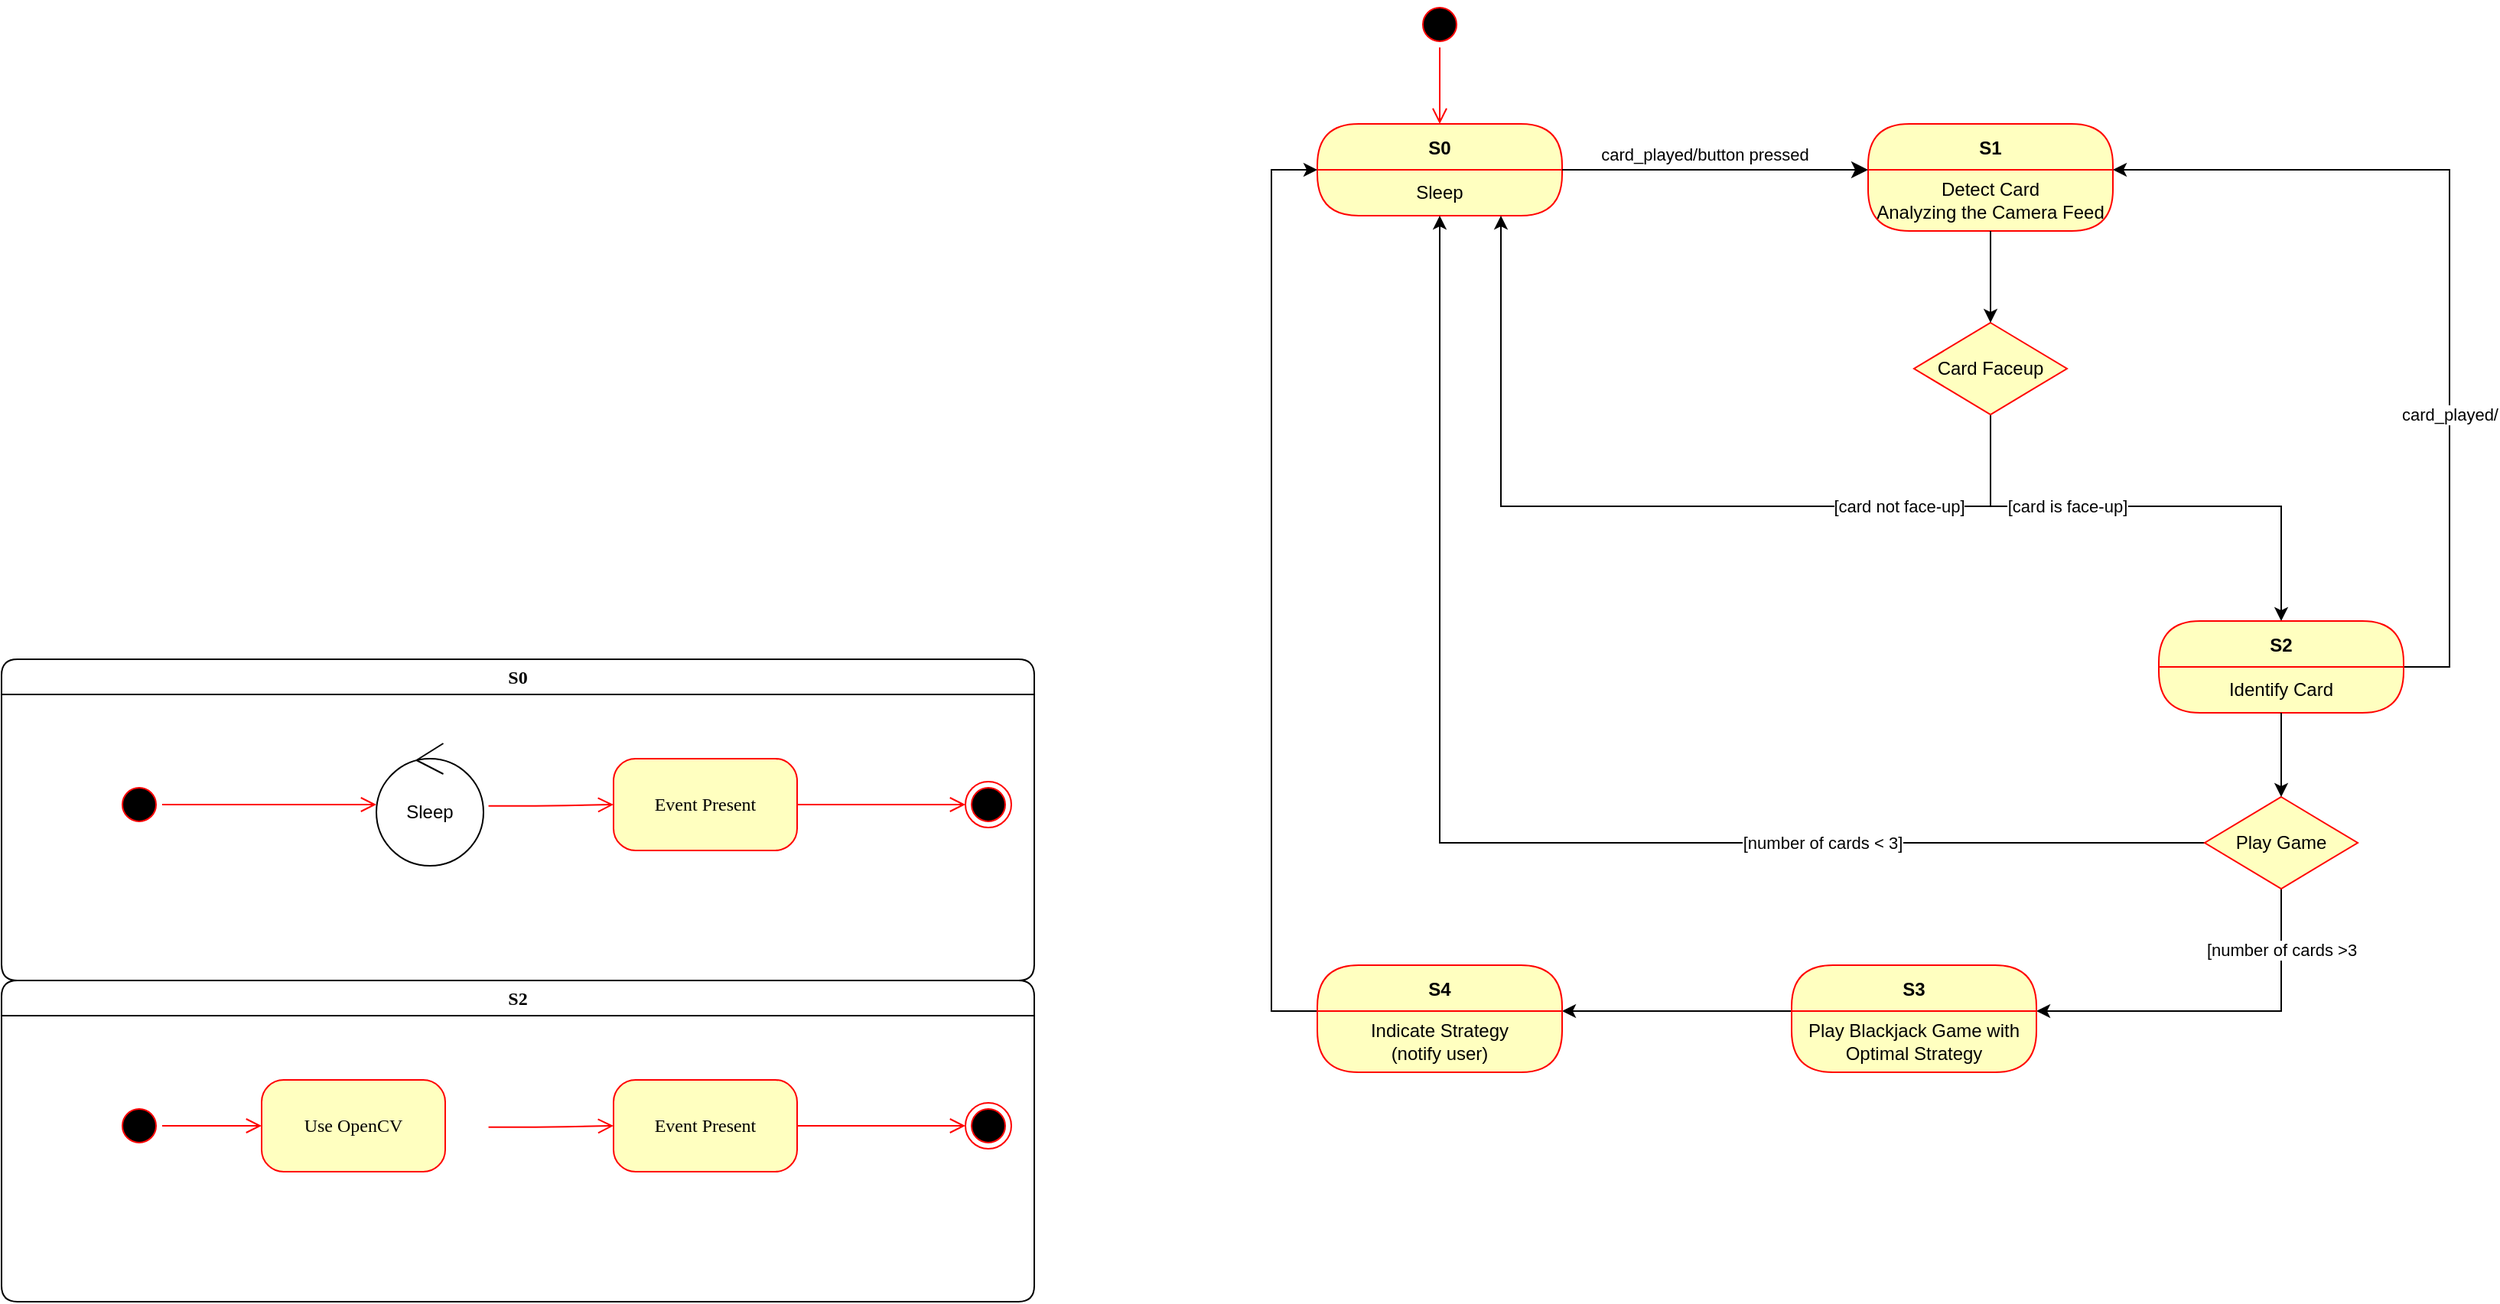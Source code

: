 <mxfile version="20.8.20" type="device"><diagram name="Page-1" id="58cdce13-f638-feb5-8d6f-7d28b1aa9fa0"><mxGraphModel dx="2267" dy="610" grid="1" gridSize="10" guides="1" tooltips="1" connect="1" arrows="1" fold="1" page="1" pageScale="1" pageWidth="1100" pageHeight="850" background="none" math="0" shadow="0"><root><mxCell id="0"/><mxCell id="1" parent="0"/><mxCell id="382b91b5511bd0f7-1" value="" style="ellipse;html=1;shape=startState;fillColor=#000000;strokeColor=#ff0000;rounded=1;shadow=0;comic=0;labelBackgroundColor=none;fontFamily=Verdana;fontSize=12;fontColor=#000000;align=center;direction=south;" parent="1" vertex="1"><mxGeometry x="355" y="40" width="30" height="30" as="geometry"/></mxCell><mxCell id="2a3bc250acf0617d-7" value="S0" style="swimlane;whiteSpace=wrap;html=1;rounded=1;shadow=0;comic=0;labelBackgroundColor=none;strokeWidth=1;fontFamily=Verdana;fontSize=12;align=center;" parent="1" vertex="1"><mxGeometry x="-570" y="470" width="675" height="210" as="geometry"/></mxCell><mxCell id="3cde6dad864a17aa-10" style="edgeStyle=elbowEdgeStyle;html=1;labelBackgroundColor=none;endArrow=open;endSize=8;strokeColor=#ff0000;fontFamily=Verdana;fontSize=12;align=left;exitX=1.047;exitY=0.511;exitDx=0;exitDy=0;exitPerimeter=0;" parent="2a3bc250acf0617d-7" source="_1WW9tltyNSlgK3lbwHZ-24" target="3cde6dad864a17aa-1" edge="1"><mxGeometry relative="1" as="geometry"><mxPoint x="335" y="95" as="sourcePoint"/></mxGeometry></mxCell><mxCell id="24f968d109e7d6b4-3" value="" style="ellipse;html=1;shape=endState;fillColor=#000000;strokeColor=#ff0000;rounded=1;shadow=0;comic=0;labelBackgroundColor=none;fontFamily=Verdana;fontSize=12;fontColor=#000000;align=center;" parent="2a3bc250acf0617d-7" vertex="1"><mxGeometry x="630" y="80" width="30" height="30" as="geometry"/></mxCell><mxCell id="3cde6dad864a17aa-9" style="edgeStyle=elbowEdgeStyle;html=1;labelBackgroundColor=none;endArrow=open;endSize=8;strokeColor=#ff0000;fontFamily=Verdana;fontSize=12;align=left;entryX=0;entryY=0.5;entryDx=0;entryDy=0;entryPerimeter=0;" parent="2a3bc250acf0617d-7" source="2a3bc250acf0617d-3" target="_1WW9tltyNSlgK3lbwHZ-24" edge="1"><mxGeometry relative="1" as="geometry"><mxPoint x="215" y="95" as="targetPoint"/></mxGeometry></mxCell><mxCell id="2a3bc250acf0617d-3" value="" style="ellipse;html=1;shape=startState;fillColor=#000000;strokeColor=#ff0000;rounded=1;shadow=0;comic=0;labelBackgroundColor=none;fontFamily=Verdana;fontSize=12;fontColor=#000000;align=center;direction=south;" parent="2a3bc250acf0617d-7" vertex="1"><mxGeometry x="75" y="80" width="30" height="30" as="geometry"/></mxCell><mxCell id="3cde6dad864a17aa-1" value="Event Present" style="rounded=1;whiteSpace=wrap;html=1;arcSize=24;fillColor=#ffffc0;strokeColor=#ff0000;shadow=0;comic=0;labelBackgroundColor=none;fontFamily=Verdana;fontSize=12;fontColor=#000000;align=center;" parent="2a3bc250acf0617d-7" vertex="1"><mxGeometry x="400" y="65" width="120" height="60" as="geometry"/></mxCell><mxCell id="3cde6dad864a17aa-12" style="edgeStyle=elbowEdgeStyle;html=1;labelBackgroundColor=none;endArrow=open;endSize=8;strokeColor=#ff0000;fontFamily=Verdana;fontSize=12;align=left;" parent="2a3bc250acf0617d-7" target="24f968d109e7d6b4-3" edge="1"><mxGeometry relative="1" as="geometry"><mxPoint x="520" y="95" as="sourcePoint"/></mxGeometry></mxCell><mxCell id="_1WW9tltyNSlgK3lbwHZ-24" value="Sleep" style="ellipse;shape=umlControl;whiteSpace=wrap;html=1;" parent="2a3bc250acf0617d-7" vertex="1"><mxGeometry x="245" y="55" width="70" height="80" as="geometry"/></mxCell><mxCell id="2a3bc250acf0617d-9" style="edgeStyle=orthogonalEdgeStyle;html=1;labelBackgroundColor=none;endArrow=open;endSize=8;strokeColor=#ff0000;fontFamily=Verdana;fontSize=12;align=left;entryX=0.5;entryY=0;entryDx=0;entryDy=0;" parent="1" source="382b91b5511bd0f7-1" target="_1WW9tltyNSlgK3lbwHZ-2" edge="1"><mxGeometry relative="1" as="geometry"><mxPoint x="517.5" y="45.0" as="targetPoint"/><Array as="points"><mxPoint x="370" y="45"/></Array></mxGeometry></mxCell><mxCell id="2a3bc250acf0617d-10" style="edgeStyle=orthogonalEdgeStyle;html=1;labelBackgroundColor=none;endArrow=open;endSize=8;strokeColor=#ff0000;fontFamily=Verdana;fontSize=12;align=left;entryX=0;entryY=0.5;" parent="1" edge="1"><mxGeometry relative="1" as="geometry"><Array as="points"><mxPoint x="330" y="230"/></Array><mxPoint x="330" y="180" as="sourcePoint"/></mxGeometry></mxCell><mxCell id="2a3bc250acf0617d-11" style="edgeStyle=orthogonalEdgeStyle;html=1;entryX=0.75;entryY=0;labelBackgroundColor=none;endArrow=open;endSize=8;strokeColor=#ff0000;fontFamily=Verdana;fontSize=12;align=left;exitX=0.5;exitY=1;" parent="1" edge="1"><mxGeometry relative="1" as="geometry"><mxPoint x="500" y="260" as="sourcePoint"/><Array as="points"><mxPoint x="500" y="290"/><mxPoint x="330" y="290"/></Array></mxGeometry></mxCell><mxCell id="2a3bc250acf0617d-12" style="edgeStyle=orthogonalEdgeStyle;html=1;exitX=0.25;exitY=0;entryX=0.25;entryY=1;labelBackgroundColor=none;endArrow=open;endSize=8;strokeColor=#ff0000;fontFamily=Verdana;fontSize=12;align=left;" parent="1" edge="1"><mxGeometry relative="1" as="geometry"><mxPoint x="270" y="180" as="targetPoint"/></mxGeometry></mxCell><mxCell id="2a3bc250acf0617d-13" style="edgeStyle=orthogonalEdgeStyle;html=1;exitX=1;exitY=0.5;entryX=0;entryY=0.5;labelBackgroundColor=none;endArrow=open;endSize=8;strokeColor=#ff0000;fontFamily=Verdana;fontSize=12;align=left;" parent="1" edge="1"><mxGeometry relative="1" as="geometry"><mxPoint x="360" y="340" as="sourcePoint"/></mxGeometry></mxCell><mxCell id="2a3bc250acf0617d-14" style="edgeStyle=orthogonalEdgeStyle;html=1;exitX=0.5;exitY=0;entryX=1;entryY=0.75;labelBackgroundColor=none;endArrow=open;endSize=8;strokeColor=#ff0000;fontFamily=Verdana;fontSize=12;align=left;" parent="1" edge="1"><mxGeometry relative="1" as="geometry"><mxPoint x="560" y="245" as="targetPoint"/></mxGeometry></mxCell><mxCell id="_1WW9tltyNSlgK3lbwHZ-2" value="S0" style="swimlane;fontStyle=1;align=center;verticalAlign=middle;childLayout=stackLayout;horizontal=1;startSize=30;horizontalStack=0;resizeParent=0;resizeLast=1;container=0;fontColor=#000000;collapsible=0;rounded=1;arcSize=30;strokeColor=#ff0000;fillColor=#ffffc0;swimlaneFillColor=#ffffc0;dropTarget=0;" parent="1" vertex="1"><mxGeometry x="290" y="120" width="160" height="60" as="geometry"/></mxCell><mxCell id="_1WW9tltyNSlgK3lbwHZ-3" value="Sleep" style="text;html=1;strokeColor=none;fillColor=none;align=center;verticalAlign=middle;spacingLeft=4;spacingRight=4;whiteSpace=wrap;overflow=hidden;rotatable=0;fontColor=#000000;" parent="_1WW9tltyNSlgK3lbwHZ-2" vertex="1"><mxGeometry y="30" width="160" height="30" as="geometry"/></mxCell><mxCell id="_1WW9tltyNSlgK3lbwHZ-11" value="Sleep" style="text;html=1;strokeColor=none;fillColor=none;align=center;verticalAlign=middle;spacingLeft=4;spacingRight=4;whiteSpace=wrap;overflow=hidden;rotatable=0;fontColor=#000000;" parent="_1WW9tltyNSlgK3lbwHZ-2" vertex="1"><mxGeometry y="60" width="160" as="geometry"/></mxCell><mxCell id="_1WW9tltyNSlgK3lbwHZ-13" value="S1" style="swimlane;fontStyle=1;align=center;verticalAlign=middle;childLayout=stackLayout;horizontal=1;startSize=30;horizontalStack=0;resizeParent=0;resizeLast=1;container=0;fontColor=#000000;collapsible=0;rounded=1;arcSize=30;strokeColor=#ff0000;fillColor=#ffffc0;swimlaneFillColor=#ffffc0;dropTarget=0;" parent="1" vertex="1"><mxGeometry x="650" y="120" width="160" height="70" as="geometry"/></mxCell><mxCell id="_1WW9tltyNSlgK3lbwHZ-15" value="Detect Card&lt;br&gt;Analyzing the Camera Feed" style="text;html=1;strokeColor=none;fillColor=none;align=center;verticalAlign=middle;spacingLeft=4;spacingRight=4;whiteSpace=wrap;overflow=hidden;rotatable=0;fontColor=#000000;" parent="_1WW9tltyNSlgK3lbwHZ-13" vertex="1"><mxGeometry y="30" width="160" height="40" as="geometry"/></mxCell><mxCell id="_1WW9tltyNSlgK3lbwHZ-18" value="" style="edgeStyle=orthogonalEdgeStyle;html=1;verticalAlign=bottom;endArrow=classic;endSize=8;strokeColor=#000000;rounded=0;exitX=1;exitY=0;exitDx=0;exitDy=0;entryX=0;entryY=0;entryDx=0;entryDy=0;endFill=1;" parent="1" source="_1WW9tltyNSlgK3lbwHZ-3" target="_1WW9tltyNSlgK3lbwHZ-15" edge="1"><mxGeometry relative="1" as="geometry"><mxPoint x="610" y="200" as="targetPoint"/><mxPoint x="369.62" y="180" as="sourcePoint"/><Array as="points"><mxPoint x="550" y="150"/><mxPoint x="550" y="150"/></Array></mxGeometry></mxCell><mxCell id="_1WW9tltyNSlgK3lbwHZ-23" value="card_played/button pressed" style="edgeLabel;html=1;align=center;verticalAlign=middle;resizable=0;points=[];" parent="_1WW9tltyNSlgK3lbwHZ-18" vertex="1" connectable="0"><mxGeometry x="-0.076" y="4" relative="1" as="geometry"><mxPoint y="-6" as="offset"/></mxGeometry></mxCell><mxCell id="_1WW9tltyNSlgK3lbwHZ-34" value="" style="edgeStyle=orthogonalEdgeStyle;rounded=0;orthogonalLoop=1;jettySize=auto;html=1;strokeColor=#000000;entryX=0.5;entryY=0;entryDx=0;entryDy=0;" parent="1" source="_1WW9tltyNSlgK3lbwHZ-22" target="_1WW9tltyNSlgK3lbwHZ-38" edge="1"><mxGeometry relative="1" as="geometry"><mxPoint x="830.0" y="370" as="targetPoint"/><Array as="points"><mxPoint x="730" y="370"/><mxPoint x="920" y="370"/></Array></mxGeometry></mxCell><mxCell id="_1WW9tltyNSlgK3lbwHZ-35" value="[card is face-up]" style="edgeLabel;html=1;align=center;verticalAlign=middle;resizable=0;points=[];" parent="_1WW9tltyNSlgK3lbwHZ-34" vertex="1" connectable="0"><mxGeometry x="-0.133" y="4" relative="1" as="geometry"><mxPoint x="-31" y="4" as="offset"/></mxGeometry></mxCell><mxCell id="_1WW9tltyNSlgK3lbwHZ-36" style="edgeStyle=orthogonalEdgeStyle;rounded=0;orthogonalLoop=1;jettySize=auto;html=1;entryX=0.75;entryY=1;entryDx=0;entryDy=0;strokeColor=#000000;" parent="1" source="_1WW9tltyNSlgK3lbwHZ-22" target="_1WW9tltyNSlgK3lbwHZ-3" edge="1"><mxGeometry relative="1" as="geometry"><Array as="points"><mxPoint x="730" y="370"/><mxPoint x="410" y="370"/></Array></mxGeometry></mxCell><mxCell id="_1WW9tltyNSlgK3lbwHZ-37" value="[card not face-up]" style="edgeLabel;html=1;align=center;verticalAlign=middle;resizable=0;points=[];" parent="_1WW9tltyNSlgK3lbwHZ-36" vertex="1" connectable="0"><mxGeometry x="-0.327" y="-3" relative="1" as="geometry"><mxPoint x="72" y="3" as="offset"/></mxGeometry></mxCell><mxCell id="_1WW9tltyNSlgK3lbwHZ-22" value="Card Faceup" style="rhombus;whiteSpace=wrap;html=1;fontColor=#000000;fillColor=#ffffc0;strokeColor=#ff0000;" parent="1" vertex="1"><mxGeometry x="680" y="250" width="100" height="60" as="geometry"/></mxCell><mxCell id="_1WW9tltyNSlgK3lbwHZ-25" style="edgeStyle=orthogonalEdgeStyle;rounded=0;orthogonalLoop=1;jettySize=auto;html=1;entryX=0.5;entryY=0;entryDx=0;entryDy=0;strokeColor=#000000;" parent="1" source="_1WW9tltyNSlgK3lbwHZ-15" target="_1WW9tltyNSlgK3lbwHZ-22" edge="1"><mxGeometry relative="1" as="geometry"/></mxCell><mxCell id="_1WW9tltyNSlgK3lbwHZ-53" value="" style="edgeStyle=orthogonalEdgeStyle;rounded=0;orthogonalLoop=1;jettySize=auto;html=1;strokeColor=#000000;entryX=1;entryY=0;entryDx=0;entryDy=0;exitX=0.5;exitY=1;exitDx=0;exitDy=0;" parent="1" source="RDFEabSub00pGgPZtZ8N-2" target="_1WW9tltyNSlgK3lbwHZ-52" edge="1"><mxGeometry relative="1" as="geometry"><Array as="points"><mxPoint x="920" y="700"/></Array></mxGeometry></mxCell><mxCell id="RDFEabSub00pGgPZtZ8N-1" value="[number of cards &amp;gt;3" style="edgeLabel;html=1;align=center;verticalAlign=middle;resizable=0;points=[];" vertex="1" connectable="0" parent="_1WW9tltyNSlgK3lbwHZ-53"><mxGeometry x="-0.35" y="-2" relative="1" as="geometry"><mxPoint x="2" y="-38" as="offset"/></mxGeometry></mxCell><mxCell id="_1WW9tltyNSlgK3lbwHZ-54" style="edgeStyle=orthogonalEdgeStyle;rounded=0;orthogonalLoop=1;jettySize=auto;html=1;entryX=1;entryY=0;entryDx=0;entryDy=0;strokeColor=#000000;exitX=1;exitY=0;exitDx=0;exitDy=0;" parent="1" source="_1WW9tltyNSlgK3lbwHZ-39" target="_1WW9tltyNSlgK3lbwHZ-15" edge="1"><mxGeometry relative="1" as="geometry"><Array as="points"><mxPoint x="1030" y="475"/><mxPoint x="1030" y="150"/></Array></mxGeometry></mxCell><mxCell id="_1WW9tltyNSlgK3lbwHZ-55" value="card_played/" style="edgeLabel;html=1;align=center;verticalAlign=middle;resizable=0;points=[];" parent="_1WW9tltyNSlgK3lbwHZ-54" vertex="1" connectable="0"><mxGeometry x="-0.543" y="1" relative="1" as="geometry"><mxPoint x="1" y="-64" as="offset"/></mxGeometry></mxCell><mxCell id="_1WW9tltyNSlgK3lbwHZ-38" value="S2" style="swimlane;fontStyle=1;align=center;verticalAlign=middle;childLayout=stackLayout;horizontal=1;startSize=30;horizontalStack=0;resizeParent=0;resizeLast=1;container=0;fontColor=#000000;collapsible=0;rounded=1;arcSize=30;strokeColor=#ff0000;fillColor=#ffffc0;swimlaneFillColor=#ffffc0;dropTarget=0;" parent="1" vertex="1"><mxGeometry x="840" y="445" width="160" height="60" as="geometry"/></mxCell><mxCell id="_1WW9tltyNSlgK3lbwHZ-39" value="Identify Card" style="text;html=1;strokeColor=none;fillColor=none;align=center;verticalAlign=middle;spacingLeft=4;spacingRight=4;whiteSpace=wrap;overflow=hidden;rotatable=0;fontColor=#000000;" parent="_1WW9tltyNSlgK3lbwHZ-38" vertex="1"><mxGeometry y="30" width="160" height="30" as="geometry"/></mxCell><mxCell id="_1WW9tltyNSlgK3lbwHZ-40" value="S2" style="swimlane;whiteSpace=wrap;html=1;rounded=1;shadow=0;comic=0;labelBackgroundColor=none;strokeWidth=1;fontFamily=Verdana;fontSize=12;align=center;" parent="1" vertex="1"><mxGeometry x="-570" y="680" width="675" height="210" as="geometry"/></mxCell><mxCell id="_1WW9tltyNSlgK3lbwHZ-41" style="edgeStyle=elbowEdgeStyle;html=1;labelBackgroundColor=none;endArrow=open;endSize=8;strokeColor=#ff0000;fontFamily=Verdana;fontSize=12;align=left;exitX=1.047;exitY=0.511;exitDx=0;exitDy=0;exitPerimeter=0;" parent="_1WW9tltyNSlgK3lbwHZ-40" target="_1WW9tltyNSlgK3lbwHZ-45" edge="1"><mxGeometry relative="1" as="geometry"><mxPoint x="318.29" y="95.88" as="sourcePoint"/></mxGeometry></mxCell><mxCell id="_1WW9tltyNSlgK3lbwHZ-42" value="" style="ellipse;html=1;shape=endState;fillColor=#000000;strokeColor=#ff0000;rounded=1;shadow=0;comic=0;labelBackgroundColor=none;fontFamily=Verdana;fontSize=12;fontColor=#000000;align=center;" parent="_1WW9tltyNSlgK3lbwHZ-40" vertex="1"><mxGeometry x="630" y="80" width="30" height="30" as="geometry"/></mxCell><mxCell id="_1WW9tltyNSlgK3lbwHZ-43" style="edgeStyle=elbowEdgeStyle;html=1;labelBackgroundColor=none;endArrow=open;endSize=8;strokeColor=#ff0000;fontFamily=Verdana;fontSize=12;align=left;entryX=0;entryY=0.5;entryDx=0;entryDy=0;" parent="_1WW9tltyNSlgK3lbwHZ-40" source="_1WW9tltyNSlgK3lbwHZ-44" target="_1WW9tltyNSlgK3lbwHZ-50" edge="1"><mxGeometry relative="1" as="geometry"><mxPoint x="170" y="95" as="targetPoint"/></mxGeometry></mxCell><mxCell id="_1WW9tltyNSlgK3lbwHZ-44" value="" style="ellipse;html=1;shape=startState;fillColor=#000000;strokeColor=#ff0000;rounded=1;shadow=0;comic=0;labelBackgroundColor=none;fontFamily=Verdana;fontSize=12;fontColor=#000000;align=center;direction=south;" parent="_1WW9tltyNSlgK3lbwHZ-40" vertex="1"><mxGeometry x="75" y="80" width="30" height="30" as="geometry"/></mxCell><mxCell id="_1WW9tltyNSlgK3lbwHZ-45" value="Event Present" style="rounded=1;whiteSpace=wrap;html=1;arcSize=24;fillColor=#ffffc0;strokeColor=#ff0000;shadow=0;comic=0;labelBackgroundColor=none;fontFamily=Verdana;fontSize=12;fontColor=#000000;align=center;" parent="_1WW9tltyNSlgK3lbwHZ-40" vertex="1"><mxGeometry x="400" y="65" width="120" height="60" as="geometry"/></mxCell><mxCell id="_1WW9tltyNSlgK3lbwHZ-46" style="edgeStyle=elbowEdgeStyle;html=1;labelBackgroundColor=none;endArrow=open;endSize=8;strokeColor=#ff0000;fontFamily=Verdana;fontSize=12;align=left;" parent="_1WW9tltyNSlgK3lbwHZ-40" target="_1WW9tltyNSlgK3lbwHZ-42" edge="1"><mxGeometry relative="1" as="geometry"><mxPoint x="520" y="95" as="sourcePoint"/></mxGeometry></mxCell><mxCell id="_1WW9tltyNSlgK3lbwHZ-50" value="Use OpenCV" style="rounded=1;whiteSpace=wrap;html=1;arcSize=24;fillColor=#ffffc0;strokeColor=#ff0000;shadow=0;comic=0;labelBackgroundColor=none;fontFamily=Verdana;fontSize=12;fontColor=#000000;align=center;" parent="_1WW9tltyNSlgK3lbwHZ-40" vertex="1"><mxGeometry x="170" y="65" width="120" height="60" as="geometry"/></mxCell><mxCell id="_1WW9tltyNSlgK3lbwHZ-58" value="" style="edgeStyle=orthogonalEdgeStyle;rounded=0;orthogonalLoop=1;jettySize=auto;html=1;strokeColor=#000000;exitX=0;exitY=0;exitDx=0;exitDy=0;entryX=1;entryY=0;entryDx=0;entryDy=0;" parent="1" source="_1WW9tltyNSlgK3lbwHZ-52" target="_1WW9tltyNSlgK3lbwHZ-57" edge="1"><mxGeometry relative="1" as="geometry"><Array as="points"><mxPoint x="600" y="700"/></Array></mxGeometry></mxCell><mxCell id="_1WW9tltyNSlgK3lbwHZ-51" value="S3" style="swimlane;fontStyle=1;align=center;verticalAlign=middle;childLayout=stackLayout;horizontal=1;startSize=30;horizontalStack=0;resizeParent=0;resizeLast=1;container=0;fontColor=#000000;collapsible=0;rounded=1;arcSize=30;strokeColor=#ff0000;fillColor=#ffffc0;swimlaneFillColor=#ffffc0;dropTarget=0;" parent="1" vertex="1"><mxGeometry x="600" y="670" width="160" height="70" as="geometry"/></mxCell><mxCell id="_1WW9tltyNSlgK3lbwHZ-52" value="Play Blackjack Game with Optimal Strategy" style="text;html=1;strokeColor=none;fillColor=none;align=center;verticalAlign=middle;spacingLeft=4;spacingRight=4;whiteSpace=wrap;overflow=hidden;rotatable=0;fontColor=#000000;" parent="_1WW9tltyNSlgK3lbwHZ-51" vertex="1"><mxGeometry y="30" width="160" height="40" as="geometry"/></mxCell><mxCell id="_1WW9tltyNSlgK3lbwHZ-59" style="edgeStyle=orthogonalEdgeStyle;rounded=0;orthogonalLoop=1;jettySize=auto;html=1;entryX=0;entryY=0;entryDx=0;entryDy=0;strokeColor=#000000;exitX=0;exitY=0;exitDx=0;exitDy=0;" parent="1" source="_1WW9tltyNSlgK3lbwHZ-57" target="_1WW9tltyNSlgK3lbwHZ-3" edge="1"><mxGeometry relative="1" as="geometry"><Array as="points"><mxPoint x="260" y="700"/><mxPoint x="260" y="150"/></Array></mxGeometry></mxCell><mxCell id="_1WW9tltyNSlgK3lbwHZ-56" value="S4" style="swimlane;fontStyle=1;align=center;verticalAlign=middle;childLayout=stackLayout;horizontal=1;startSize=30;horizontalStack=0;resizeParent=0;resizeLast=1;container=0;fontColor=#000000;collapsible=0;rounded=1;arcSize=30;strokeColor=#ff0000;fillColor=#ffffc0;swimlaneFillColor=#ffffc0;dropTarget=0;" parent="1" vertex="1"><mxGeometry x="290" y="670" width="160" height="70" as="geometry"/></mxCell><mxCell id="_1WW9tltyNSlgK3lbwHZ-57" value="Indicate Strategy &lt;br&gt;(notify user)" style="text;html=1;strokeColor=none;fillColor=none;align=center;verticalAlign=middle;spacingLeft=4;spacingRight=4;whiteSpace=wrap;overflow=hidden;rotatable=0;fontColor=#000000;" parent="_1WW9tltyNSlgK3lbwHZ-56" vertex="1"><mxGeometry y="30" width="160" height="40" as="geometry"/></mxCell><mxCell id="_1WW9tltyNSlgK3lbwHZ-60" style="edgeStyle=orthogonalEdgeStyle;rounded=0;orthogonalLoop=1;jettySize=auto;html=1;entryX=0.5;entryY=1;entryDx=0;entryDy=0;strokeColor=#000000;exitX=0;exitY=0.5;exitDx=0;exitDy=0;" parent="1" source="RDFEabSub00pGgPZtZ8N-2" target="_1WW9tltyNSlgK3lbwHZ-3" edge="1"><mxGeometry relative="1" as="geometry"><mxPoint x="395" y="610" as="sourcePoint"/><mxPoint x="300" y="160" as="targetPoint"/><Array as="points"><mxPoint x="370" y="590"/></Array></mxGeometry></mxCell><mxCell id="_1WW9tltyNSlgK3lbwHZ-61" value="[number of cards &amp;lt; 3]" style="edgeLabel;html=1;align=center;verticalAlign=middle;resizable=0;points=[];" parent="_1WW9tltyNSlgK3lbwHZ-60" vertex="1" connectable="0"><mxGeometry x="-0.796" y="-3" relative="1" as="geometry"><mxPoint x="-157" y="3" as="offset"/></mxGeometry></mxCell><mxCell id="RDFEabSub00pGgPZtZ8N-2" value="Play Game" style="rhombus;whiteSpace=wrap;html=1;fontColor=#000000;fillColor=#ffffc0;strokeColor=#ff0000;" vertex="1" parent="1"><mxGeometry x="870" y="560" width="100" height="60" as="geometry"/></mxCell><mxCell id="RDFEabSub00pGgPZtZ8N-3" style="edgeStyle=orthogonalEdgeStyle;rounded=0;orthogonalLoop=1;jettySize=auto;html=1;entryX=0.5;entryY=0;entryDx=0;entryDy=0;strokeColor=#000000;endArrow=classic;endFill=1;" edge="1" parent="1" source="_1WW9tltyNSlgK3lbwHZ-39" target="RDFEabSub00pGgPZtZ8N-2"><mxGeometry relative="1" as="geometry"/></mxCell></root></mxGraphModel></diagram></mxfile>